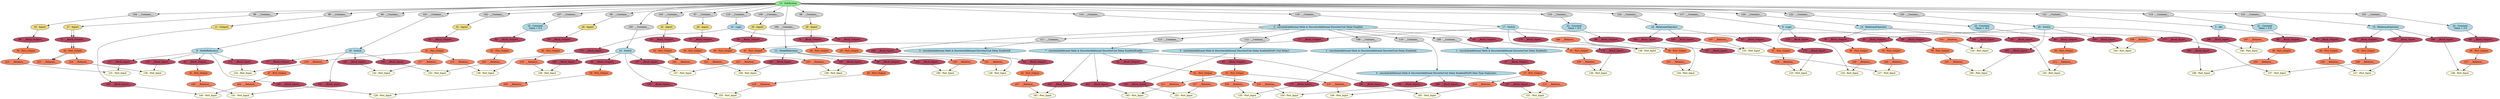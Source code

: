 digraph HAutopilot_opt {
"0 - simulink/Additional Math & Discrete/Additional Discrete/Unit Delay Enabled" [style=filled, fillcolor=lightblue];
"1 - simulink/Additional Math & Discrete/Additional Discrete/Unit Delay Enabled/u" [style=filled, fillcolor=lightblue];
"2 - simulink/Additional Math & Discrete/Additional Discrete/Unit Delay Enabled/y" [style=filled, fillcolor=lightblue];
"3 - Abs" [style=filled, fillcolor=lightblue];
"4 - simulink/Additional Math & Discrete/Additional Discrete/Unit Delay Enabled/FixPt Data Type Duplicate1" [style=filled, fillcolor=lightblue];
"5 - simulink/Additional Math & Discrete/Additional Discrete/Unit Delay Enabled/E" [style=filled, fillcolor=lightblue];
"6 - simulink/Additional Math & Discrete/Additional Discrete/Unit Delay Enabled/FixPt Unit Delay1" [style=filled, fillcolor=lightblue];
"7 - simulink/Additional Math & Discrete/Additional Discrete/Unit Delay Enabled/Enable" [style=filled, fillcolor=lightblue];
"8 - ModelReference" [style=filled, fillcolor=lightblue];
"9 - Logic" [style=filled, fillcolor=lightblue];
"10 - Logic" [style=filled, fillcolor=lightblue];
"11 - Outport" [style=filled, fillcolor=lightgoldenrod];
"12 - ModelReference" [style=filled, fillcolor=lightblue];
"13 - SubSystem" [style=filled, fillcolor=lightgreen];
"14 - RelationalOperator" [style=filled, fillcolor=lightblue];
"15 - RelationalOperator" [style=filled, fillcolor=lightblue];
"16 - RelationalOperator" [style=filled, fillcolor=lightblue];
"17 - Switch" [style=filled, fillcolor=lightblue];
"18 - Switch" [style=filled, fillcolor=lightblue];
"19 - Switch" [style=filled, fillcolor=lightblue];
"20 - Switch" [style=filled, fillcolor=lightblue];
"21 - Constant\n Value = 0.0" [style=filled, fillcolor=lightblue];
"22 - Constant\n Value = 6.0" [style=filled, fillcolor=lightblue];
"23 - Constant\n Value = -6.0" [style=filled, fillcolor=lightblue];
"24 - Constant\n Value = 3.0" [style=filled, fillcolor=lightblue];
"25 - Constant\n Value = 0.0" [style=filled, fillcolor=lightblue];
"26 - Inport" [style=filled, fillcolor=lightgoldenrod];
"27 - Inport" [style=filled, fillcolor=lightgoldenrod];
"28 - Inport" [style=filled, fillcolor=lightgoldenrod];
"29 - Inport" [style=filled, fillcolor=lightgoldenrod];
"30 - Inport" [style=filled, fillcolor=lightgoldenrod];
"31 - Inport" [style=filled, fillcolor=lightgoldenrod];
"32 - Inport" [style=filled, fillcolor=lightgoldenrod];
"33 - Inport" [style=filled, fillcolor=lightgoldenrod];
"34 - Port_Output" [style=filled, fillcolor=coral];
"35 - Port_Output" [style=filled, fillcolor=coral];
"36 - Port_Output" [style=filled, fillcolor=coral];
"37 - Port_Output" [style=filled, fillcolor=coral];
"38 - Port_Output" [style=filled, fillcolor=coral];
"39 - Port_Output" [style=filled, fillcolor=coral];
"40 - Port_Output" [style=filled, fillcolor=coral];
"41 - Port_Output" [style=filled, fillcolor=coral];
"42 - Port_Output" [style=filled, fillcolor=coral];
"43 - Port_Output" [style=filled, fillcolor=coral];
"44 - Port_Output" [style=filled, fillcolor=coral];
"45 - Port_Output" [style=filled, fillcolor=coral];
"46 - Port_Output" [style=filled, fillcolor=coral];
"47 - Port_Output" [style=filled, fillcolor=coral];
"48 - Port_Output" [style=filled, fillcolor=coral];
"49 - Port_Output" [style=filled, fillcolor=coral];
"50 - Port_Output" [style=filled, fillcolor=coral];
"51 - Port_Output" [style=filled, fillcolor=coral];
"52 - Port_Output" [style=filled, fillcolor=coral];
"53 - Port_Output" [style=filled, fillcolor=coral];
"54 - Port_Output" [style=filled, fillcolor=coral];
"55 - Port_Output" [style=filled, fillcolor=coral];
"56 - Port_Output" [style=filled, fillcolor=coral];
"57 - Port_Output" [style=filled, fillcolor=coral];
"58 - Port_Output" [style=filled, fillcolor=coral];
"59 - Port_Output" [style=filled, fillcolor=coral];
"60 - Port_Output" [style=filled, fillcolor=coral];
"61 - Port_Output" [style=filled, fillcolor=coral];
"62 - Port_Output" [style=filled, fillcolor=coral];
"63 - Port_Output" [style=filled, fillcolor=coral];
"64 - __Block_Outport__" [style=filled, fillcolor="#b94a62"];
"65 - __Block_Outport__" [style=filled, fillcolor="#b94a62"];
"66 - __Block_Outport__" [style=filled, fillcolor="#b94a62"];
"67 - __Block_Outport__" [style=filled, fillcolor="#b94a62"];
"68 - __Block_Outport__" [style=filled, fillcolor="#b94a62"];
"69 - __Block_Outport__" [style=filled, fillcolor="#b94a62"];
"70 - __Block_Outport__" [style=filled, fillcolor="#b94a62"];
"71 - __Block_Outport__" [style=filled, fillcolor="#b94a62"];
"72 - __Block_Outport__" [style=filled, fillcolor="#b94a62"];
"73 - __Block_Outport__" [style=filled, fillcolor="#b94a62"];
"74 - __Block_Outport__" [style=filled, fillcolor="#b94a62"];
"75 - __Block_Outport__" [style=filled, fillcolor="#b94a62"];
"76 - __Block_Outport__" [style=filled, fillcolor="#b94a62"];
"77 - __Block_Outport__" [style=filled, fillcolor="#b94a62"];
"78 - __Block_Outport__" [style=filled, fillcolor="#b94a62"];
"79 - __Block_Outport__" [style=filled, fillcolor="#b94a62"];
"80 - __Block_Outport__" [style=filled, fillcolor="#b94a62"];
"81 - __Block_Outport__" [style=filled, fillcolor="#b94a62"];
"82 - __Block_Outport__" [style=filled, fillcolor="#b94a62"];
"83 - __Block_Outport__" [style=filled, fillcolor="#b94a62"];
"84 - __Block_Outport__" [style=filled, fillcolor="#b94a62"];
"85 - __Block_Outport__" [style=filled, fillcolor="#b94a62"];
"86 - __Block_Outport__" [style=filled, fillcolor="#b94a62"];
"87 - __Block_Outport__" [style=filled, fillcolor="#b94a62"];
"88 - __Block_Outport__" [style=filled, fillcolor="#b94a62"];
"89 - __Block_Outport__" [style=filled, fillcolor="#b94a62"];
"90 - __Block_Outport__" [style=filled, fillcolor="#b94a62"];
"91 - __Block_Outport__" [style=filled, fillcolor="#b94a62"];
"92 - __Block_Outport__" [style=filled, fillcolor="#b94a62"];
"93 - __Block_Outport__" [style=filled, fillcolor="#b94a62"];
"94 - __Contains__" [style=filled, fillcolor=lightgray];
"95 - __Contains__" [style=filled, fillcolor=lightgray];
"96 - __Contains__" [style=filled, fillcolor=lightgray];
"97 - __Contains__" [style=filled, fillcolor=lightgray];
"98 - __Contains__" [style=filled, fillcolor=lightgray];
"99 - __Contains__" [style=filled, fillcolor=lightgray];
"100 - __Contains__" [style=filled, fillcolor=lightgray];
"101 - __Contains__" [style=filled, fillcolor=lightgray];
"102 - __Contains__" [style=filled, fillcolor=lightgray];
"103 - __Contains__" [style=filled, fillcolor=lightgray];
"104 - __Contains__" [style=filled, fillcolor=lightgray];
"105 - __Contains__" [style=filled, fillcolor=lightgray];
"106 - __Contains__" [style=filled, fillcolor=lightgray];
"107 - __Contains__" [style=filled, fillcolor=lightgray];
"108 - __Contains__" [style=filled, fillcolor=lightgray];
"109 - __Contains__" [style=filled, fillcolor=lightgray];
"110 - __Contains__" [style=filled, fillcolor=lightgray];
"111 - __Contains__" [style=filled, fillcolor=lightgray];
"112 - __Contains__" [style=filled, fillcolor=lightgray];
"113 - __Contains__" [style=filled, fillcolor=lightgray];
"114 - __Contains__" [style=filled, fillcolor=lightgray];
"115 - __Contains__" [style=filled, fillcolor=lightgray];
"116 - __Contains__" [style=filled, fillcolor=lightgray];
"117 - __Contains__" [style=filled, fillcolor=lightgray];
"118 - __Contains__" [style=filled, fillcolor=lightgray];
"119 - __Contains__" [style=filled, fillcolor=lightgray];
"120 - __Contains__" [style=filled, fillcolor=lightgray];
"121 - __Contains__" [style=filled, fillcolor=lightgray];
"122 - __Contains__" [style=filled, fillcolor=lightgray];
"123 - __Contains__" [style=filled, fillcolor=lightgray];
"124 - __Contains__" [style=filled, fillcolor=lightgray];
"125 - __Contains__" [style=filled, fillcolor=lightgray];
"126 - __Contains__" [style=filled, fillcolor=lightgray];
"127 - Port_Input" [style=filled, fillcolor=lightyellow];
"128 - Port_Input" [style=filled, fillcolor=lightyellow];
"129 - Port_Input" [style=filled, fillcolor=lightyellow];
"130 - Port_Input" [style=filled, fillcolor=lightyellow];
"131 - Port_Input" [style=filled, fillcolor=lightyellow];
"132 - Port_Input" [style=filled, fillcolor=lightyellow];
"133 - Port_Input" [style=filled, fillcolor=lightyellow];
"134 - Port_Input" [style=filled, fillcolor=lightyellow];
"135 - Port_Input" [style=filled, fillcolor=lightyellow];
"136 - Port_Input" [style=filled, fillcolor=lightyellow];
"137 - Port_Input" [style=filled, fillcolor=lightyellow];
"138 - Port_Input" [style=filled, fillcolor=lightyellow];
"139 - Port_Input" [style=filled, fillcolor=lightyellow];
"140 - Port_Input" [style=filled, fillcolor=lightyellow];
"141 - Port_Input" [style=filled, fillcolor=lightyellow];
"142 - Port_Input" [style=filled, fillcolor=lightyellow];
"143 - Port_Input" [style=filled, fillcolor=lightyellow];
"144 - Port_Input" [style=filled, fillcolor=lightyellow];
"145 - Port_Input" [style=filled, fillcolor=lightyellow];
"146 - Port_Input" [style=filled, fillcolor=lightyellow];
"147 - Port_Input" [style=filled, fillcolor=lightyellow];
"148 - Port_Input" [style=filled, fillcolor=lightyellow];
"149 - Port_Input" [style=filled, fillcolor=lightyellow];
"150 - Port_Input" [style=filled, fillcolor=lightyellow];
"151 - Port_Input" [style=filled, fillcolor=lightyellow];
"152 - Port_Input" [style=filled, fillcolor=lightyellow];
"153 - Port_Input" [style=filled, fillcolor=lightyellow];
"154 - Port_Input" [style=filled, fillcolor=lightyellow];
"155 - Port_Input" [style=filled, fillcolor=lightyellow];
"156 - Port_Input" [style=filled, fillcolor=lightyellow];
"157 - Port_Input" [style=filled, fillcolor=lightyellow];
"158 - Port_Input" [style=filled, fillcolor=lightyellow];
"159 - Port_Input" [style=filled, fillcolor=lightyellow];
"160 - Port_Input" [style=filled, fillcolor=lightyellow];
"161 - Port_Input" [style=filled, fillcolor=lightyellow];
"162 - Port_Input" [style=filled, fillcolor=lightyellow];
"163 - Port_Input" [style=filled, fillcolor=lightyellow];
"164 - Port_Input" [style=filled, fillcolor=lightyellow];
"165 - Port_Input" [style=filled, fillcolor=lightyellow];
"166 - Port_Input" [style=filled, fillcolor=lightyellow];
"167 - __Block_Inport__" [style=filled, fillcolor="#b94a62"];
"168 - __Block_Inport__" [style=filled, fillcolor="#b94a62"];
"169 - __Block_Inport__" [style=filled, fillcolor="#b94a62"];
"170 - __Block_Inport__" [style=filled, fillcolor="#b94a62"];
"171 - __Block_Inport__" [style=filled, fillcolor="#b94a62"];
"172 - __Block_Inport__" [style=filled, fillcolor="#b94a62"];
"173 - __Block_Inport__" [style=filled, fillcolor="#b94a62"];
"174 - __Block_Inport__" [style=filled, fillcolor="#b94a62"];
"175 - __Block_Inport__" [style=filled, fillcolor="#b94a62"];
"176 - __Block_Inport__" [style=filled, fillcolor="#b94a62"];
"177 - __Block_Inport__" [style=filled, fillcolor="#b94a62"];
"178 - __Block_Inport__" [style=filled, fillcolor="#b94a62"];
"179 - __Block_Inport__" [style=filled, fillcolor="#b94a62"];
"180 - __Block_Inport__" [style=filled, fillcolor="#b94a62"];
"181 - __Block_Inport__" [style=filled, fillcolor="#b94a62"];
"182 - __Block_Inport__" [style=filled, fillcolor="#b94a62"];
"183 - __Block_Inport__" [style=filled, fillcolor="#b94a62"];
"184 - __Block_Inport__" [style=filled, fillcolor="#b94a62"];
"185 - __Block_Inport__" [style=filled, fillcolor="#b94a62"];
"186 - __Block_Inport__" [style=filled, fillcolor="#b94a62"];
"187 - __Block_Inport__" [style=filled, fillcolor="#b94a62"];
"188 - __Block_Inport__" [style=filled, fillcolor="#b94a62"];
"189 - __Block_Inport__" [style=filled, fillcolor="#b94a62"];
"190 - __Block_Inport__" [style=filled, fillcolor="#b94a62"];
"191 - __Block_Inport__" [style=filled, fillcolor="#b94a62"];
"192 - __Block_Inport__" [style=filled, fillcolor="#b94a62"];
"193 - __Block_Inport__" [style=filled, fillcolor="#b94a62"];
"194 - __Block_Inport__" [style=filled, fillcolor="#b94a62"];
"195 - __Block_Inport__" [style=filled, fillcolor="#b94a62"];
"196 - __Block_Inport__" [style=filled, fillcolor="#b94a62"];
"197 - __Block_Inport__" [style=filled, fillcolor="#b94a62"];
"198 - __Block_Inport__" [style=filled, fillcolor="#b94a62"];
"199 - __Block_Inport__" [style=filled, fillcolor="#b94a62"];
"200 - __Block_Inport__" [style=filled, fillcolor="#b94a62"];
"201 - __Block_Inport__" [style=filled, fillcolor="#b94a62"];
"202 - __Block_Inport__" [style=filled, fillcolor="#b94a62"];
"203 - __Block_Inport__" [style=filled, fillcolor="#b94a62"];
"204 - __Block_Inport__" [style=filled, fillcolor="#b94a62"];
"205 - __Block_Inport__" [style=filled, fillcolor="#b94a62"];
"206 - __Block_Inport__" [style=filled, fillcolor="#b94a62"];
"207 - __Relation__" [style=filled, fillcolor="#f78465"];
"208 - __Relation__" [style=filled, fillcolor="#f78465"];
"209 - __Relation__" [style=filled, fillcolor="#f78465"];
"210 - __Relation__" [style=filled, fillcolor="#f78465"];
"211 - __Relation__" [style=filled, fillcolor="#f78465"];
"212 - __Relation__" [style=filled, fillcolor="#f78465"];
"213 - __Relation__" [style=filled, fillcolor="#f78465"];
"214 - __Relation__" [style=filled, fillcolor="#f78465"];
"215 - __Relation__" [style=filled, fillcolor="#f78465"];
"216 - __Relation__" [style=filled, fillcolor="#f78465"];
"217 - __Relation__" [style=filled, fillcolor="#f78465"];
"218 - __Relation__" [style=filled, fillcolor="#f78465"];
"219 - __Relation__" [style=filled, fillcolor="#f78465"];
"220 - __Relation__" [style=filled, fillcolor="#f78465"];
"221 - __Relation__" [style=filled, fillcolor="#f78465"];
"222 - __Relation__" [style=filled, fillcolor="#f78465"];
"223 - __Relation__" [style=filled, fillcolor="#f78465"];
"224 - __Relation__" [style=filled, fillcolor="#f78465"];
"225 - __Relation__" [style=filled, fillcolor="#f78465"];
"226 - __Relation__" [style=filled, fillcolor="#f78465"];
"227 - __Relation__" [style=filled, fillcolor="#f78465"];
"228 - __Relation__" [style=filled, fillcolor="#f78465"];
"229 - __Relation__" [style=filled, fillcolor="#f78465"];
"230 - __Relation__" [style=filled, fillcolor="#f78465"];
"231 - __Relation__" [style=filled, fillcolor="#f78465"];
"232 - __Relation__" [style=filled, fillcolor="#f78465"];
"233 - __Relation__" [style=filled, fillcolor="#f78465"];
"234 - __Relation__" [style=filled, fillcolor="#f78465"];
"235 - __Relation__" [style=filled, fillcolor="#f78465"];
"236 - __Relation__" [style=filled, fillcolor="#f78465"];
"237 - __Relation__" [style=filled, fillcolor="#f78465"];
"238 - __Relation__" [style=filled, fillcolor="#f78465"];
"239 - __Relation__" [style=filled, fillcolor="#f78465"];
"240 - __Relation__" [style=filled, fillcolor="#f78465"];
"241 - __Relation__" [style=filled, fillcolor="#f78465"];
"242 - __Relation__" [style=filled, fillcolor="#f78465"];
"243 - __Relation__" [style=filled, fillcolor="#f78465"];
"244 - __Relation__" [style=filled, fillcolor="#f78465"];
"245 - __Relation__" [style=filled, fillcolor="#f78465"];
"246 - __Relation__" [style=filled, fillcolor="#f78465"];
"247 - __Relation__" [style=filled, fillcolor="#f78465"];
"248 - __Relation__" [style=filled, fillcolor="#f78465"];
"0 - simulink/Additional Math & Discrete/Additional Discrete/Unit Delay Enabled" -> "113 - __Contains__";
"0 - simulink/Additional Math & Discrete/Additional Discrete/Unit Delay Enabled" -> "112 - __Contains__";
"0 - simulink/Additional Math & Discrete/Additional Discrete/Unit Delay Enabled" -> "111 - __Contains__";
"0 - simulink/Additional Math & Discrete/Additional Discrete/Unit Delay Enabled" -> "110 - __Contains__";
"0 - simulink/Additional Math & Discrete/Additional Discrete/Unit Delay Enabled" -> "109 - __Contains__";
"0 - simulink/Additional Math & Discrete/Additional Discrete/Unit Delay Enabled" -> "108 - __Contains__";
"0 - simulink/Additional Math & Discrete/Additional Discrete/Unit Delay Enabled" -> "64 - __Block_Outport__";
"1 - simulink/Additional Math & Discrete/Additional Discrete/Unit Delay Enabled/u" -> "67 - __Block_Outport__";
"3 - Abs" -> "79 - __Block_Outport__";
"5 - simulink/Additional Math & Discrete/Additional Discrete/Unit Delay Enabled/E" -> "84 - __Block_Outport__";
"6 - simulink/Additional Math & Discrete/Additional Discrete/Unit Delay Enabled/FixPt Unit Delay1" -> "85 - __Block_Outport__";
"7 - simulink/Additional Math & Discrete/Additional Discrete/Unit Delay Enabled/Enable" -> "91 - __Block_Outport__";
"8 - ModelReference" -> "65 - __Block_Outport__";
"9 - Logic" -> "69 - __Block_Outport__";
"10 - Logic" -> "75 - __Block_Outport__";
"12 - ModelReference" -> "90 - __Block_Outport__";
"13 - SubSystem" -> "114 - __Contains__";
"13 - SubSystem" -> "115 - __Contains__";
"13 - SubSystem" -> "116 - __Contains__";
"13 - SubSystem" -> "117 - __Contains__";
"13 - SubSystem" -> "118 - __Contains__";
"13 - SubSystem" -> "119 - __Contains__";
"13 - SubSystem" -> "120 - __Contains__";
"13 - SubSystem" -> "121 - __Contains__";
"13 - SubSystem" -> "122 - __Contains__";
"13 - SubSystem" -> "123 - __Contains__";
"13 - SubSystem" -> "124 - __Contains__";
"13 - SubSystem" -> "125 - __Contains__";
"13 - SubSystem" -> "126 - __Contains__";
"13 - SubSystem" -> "107 - __Contains__";
"13 - SubSystem" -> "106 - __Contains__";
"13 - SubSystem" -> "105 - __Contains__";
"13 - SubSystem" -> "104 - __Contains__";
"13 - SubSystem" -> "103 - __Contains__";
"13 - SubSystem" -> "102 - __Contains__";
"13 - SubSystem" -> "101 - __Contains__";
"13 - SubSystem" -> "100 - __Contains__";
"13 - SubSystem" -> "99 - __Contains__";
"13 - SubSystem" -> "98 - __Contains__";
"13 - SubSystem" -> "97 - __Contains__";
"13 - SubSystem" -> "96 - __Contains__";
"13 - SubSystem" -> "95 - __Contains__";
"13 - SubSystem" -> "94 - __Contains__";
"14 - RelationalOperator" -> "78 - __Block_Outport__";
"15 - RelationalOperator" -> "82 - __Block_Outport__";
"16 - RelationalOperator" -> "87 - __Block_Outport__";
"17 - Switch" -> "71 - __Block_Outport__";
"18 - Switch" -> "77 - __Block_Outport__";
"19 - Switch" -> "89 - __Block_Outport__";
"20 - Switch" -> "93 - __Block_Outport__";
"21 - Constant\n Value = 0.0" -> "66 - __Block_Outport__";
"22 - Constant\n Value = 6.0" -> "68 - __Block_Outport__";
"23 - Constant\n Value = -6.0" -> "80 - __Block_Outport__";
"24 - Constant\n Value = 3.0" -> "88 - __Block_Outport__";
"25 - Constant\n Value = 0.0" -> "92 - __Block_Outport__";
"26 - Inport" -> "70 - __Block_Outport__";
"27 - Inport" -> "72 - __Block_Outport__";
"27 - Inport" -> "72 - __Block_Outport__";
"28 - Inport" -> "73 - __Block_Outport__";
"29 - Inport" -> "74 - __Block_Outport__";
"30 - Inport" -> "76 - __Block_Outport__";
"31 - Inport" -> "81 - __Block_Outport__";
"32 - Inport" -> "83 - __Block_Outport__";
"33 - Inport" -> "86 - __Block_Outport__";
"34 - Port_Output" -> "239 - __Relation__";
"35 - Port_Output" -> "245 - __Relation__";
"36 - Port_Output" -> "230 - __Relation__";
"37 - Port_Output" -> "214 - __Relation__";
"37 - Port_Output" -> "213 - __Relation__";
"38 - Port_Output" -> "233 - __Relation__";
"39 - Port_Output" -> "231 - __Relation__";
"40 - Port_Output" -> "219 - __Relation__";
"41 - Port_Output" -> "232 - __Relation__";
"42 - Port_Output" -> "223 - __Relation__";
"42 - Port_Output" -> "224 - __Relation__";
"42 - Port_Output" -> "223 - __Relation__";
"43 - Port_Output" -> "221 - __Relation__";
"44 - Port_Output" -> "220 - __Relation__";
"45 - Port_Output" -> "241 - __Relation__";
"46 - Port_Output" -> "225 - __Relation__";
"47 - Port_Output" -> "244 - __Relation__";
"48 - Port_Output" -> "229 - __Relation__";
"49 - Port_Output" -> "238 - __Relation__";
"50 - Port_Output" -> "212 - __Relation__";
"51 - Port_Output" -> "217 - __Relation__";
"51 - Port_Output" -> "216 - __Relation__";
"51 - Port_Output" -> "215 - __Relation__";
"52 - Port_Output" -> "248 - __Relation__";
"53 - Port_Output" -> "242 - __Relation__";
"53 - Port_Output" -> "242 - __Relation__";
"54 - Port_Output" -> "207 - __Relation__";
"55 - Port_Output" -> "211 - __Relation__";
"55 - Port_Output" -> "210 - __Relation__";
"55 - Port_Output" -> "209 - __Relation__";
"56 - Port_Output" -> "222 - __Relation__";
"57 - Port_Output" -> "228 - __Relation__";
"58 - Port_Output" -> "237 - __Relation__";
"59 - Port_Output" -> "208 - __Relation__";
"60 - Port_Output" -> "218 - __Relation__";
"61 - Port_Output" -> "227 - __Relation__";
"61 - Port_Output" -> "226 - __Relation__";
"62 - Port_Output" -> "243 - __Relation__";
"63 - Port_Output" -> "240 - __Relation__";
"64 - __Block_Outport__" -> "34 - Port_Output";
"65 - __Block_Outport__" -> "35 - Port_Output";
"66 - __Block_Outport__" -> "36 - Port_Output";
"67 - __Block_Outport__" -> "37 - Port_Output";
"68 - __Block_Outport__" -> "38 - Port_Output";
"69 - __Block_Outport__" -> "39 - Port_Output";
"70 - __Block_Outport__" -> "40 - Port_Output";
"71 - __Block_Outport__" -> "41 - Port_Output";
"72 - __Block_Outport__" -> "42 - Port_Output";
"72 - __Block_Outport__" -> "42 - Port_Output";
"73 - __Block_Outport__" -> "43 - Port_Output";
"74 - __Block_Outport__" -> "44 - Port_Output";
"75 - __Block_Outport__" -> "45 - Port_Output";
"76 - __Block_Outport__" -> "46 - Port_Output";
"77 - __Block_Outport__" -> "47 - Port_Output";
"78 - __Block_Outport__" -> "48 - Port_Output";
"79 - __Block_Outport__" -> "49 - Port_Output";
"80 - __Block_Outport__" -> "50 - Port_Output";
"81 - __Block_Outport__" -> "51 - Port_Output";
"82 - __Block_Outport__" -> "52 - Port_Output";
"83 - __Block_Outport__" -> "53 - Port_Output";
"83 - __Block_Outport__" -> "53 - Port_Output";
"84 - __Block_Outport__" -> "54 - Port_Output";
"85 - __Block_Outport__" -> "55 - Port_Output";
"86 - __Block_Outport__" -> "56 - Port_Output";
"87 - __Block_Outport__" -> "57 - Port_Output";
"88 - __Block_Outport__" -> "58 - Port_Output";
"89 - __Block_Outport__" -> "59 - Port_Output";
"90 - __Block_Outport__" -> "60 - Port_Output";
"91 - __Block_Outport__" -> "61 - Port_Output";
"92 - __Block_Outport__" -> "62 - Port_Output";
"93 - __Block_Outport__" -> "63 - Port_Output";
"94 - __Contains__" -> "8 - ModelReference";
"95 - __Contains__" -> "26 - Inport";
"96 - __Contains__" -> "27 - Inport";
"97 - __Contains__" -> "28 - Inport";
"98 - __Contains__" -> "29 - Inport";
"99 - __Contains__" -> "11 - Outport";
"100 - __Contains__" -> "30 - Inport";
"101 - __Contains__" -> "18 - Switch";
"102 - __Contains__" -> "31 - Inport";
"103 - __Contains__" -> "32 - Inport";
"104 - __Contains__" -> "33 - Inport";
"105 - __Contains__" -> "19 - Switch";
"106 - __Contains__" -> "12 - ModelReference";
"107 - __Contains__" -> "25 - Constant\n Value = 0.0";
"108 - __Contains__" -> "1 - simulink/Additional Math & Discrete/Additional Discrete/Unit Delay Enabled/u";
"109 - __Contains__" -> "2 - simulink/Additional Math & Discrete/Additional Discrete/Unit Delay Enabled/y";
"110 - __Contains__" -> "4 - simulink/Additional Math & Discrete/Additional Discrete/Unit Delay Enabled/FixPt Data Type Duplicate1";
"111 - __Contains__" -> "5 - simulink/Additional Math & Discrete/Additional Discrete/Unit Delay Enabled/E";
"112 - __Contains__" -> "6 - simulink/Additional Math & Discrete/Additional Discrete/Unit Delay Enabled/FixPt Unit Delay1";
"113 - __Contains__" -> "7 - simulink/Additional Math & Discrete/Additional Discrete/Unit Delay Enabled/Enable";
"114 - __Contains__" -> "0 - simulink/Additional Math & Discrete/Additional Discrete/Unit Delay Enabled";
"115 - __Contains__" -> "21 - Constant\n Value = 0.0";
"116 - __Contains__" -> "22 - Constant\n Value = 6.0";
"117 - __Contains__" -> "9 - Logic";
"118 - __Contains__" -> "17 - Switch";
"119 - __Contains__" -> "10 - Logic";
"120 - __Contains__" -> "14 - RelationalOperator";
"121 - __Contains__" -> "3 - Abs";
"122 - __Contains__" -> "23 - Constant\n Value = -6.0";
"123 - __Contains__" -> "15 - RelationalOperator";
"124 - __Contains__" -> "16 - RelationalOperator";
"125 - __Contains__" -> "24 - Constant\n Value = 3.0";
"126 - __Contains__" -> "20 - Switch";
"167 - __Block_Inport__" -> "127 - Port_Input";
"168 - __Block_Inport__" -> "128 - Port_Input";
"169 - __Block_Inport__" -> "129 - Port_Input";
"170 - __Block_Inport__" -> "130 - Port_Input";
"171 - __Block_Inport__" -> "131 - Port_Input";
"172 - __Block_Inport__" -> "132 - Port_Input";
"173 - __Block_Inport__" -> "133 - Port_Input";
"174 - __Block_Inport__" -> "134 - Port_Input";
"175 - __Block_Inport__" -> "135 - Port_Input";
"176 - __Block_Inport__" -> "136 - Port_Input";
"177 - __Block_Inport__" -> "137 - Port_Input";
"178 - __Block_Inport__" -> "138 - Port_Input";
"179 - __Block_Inport__" -> "139 - Port_Input";
"180 - __Block_Inport__" -> "140 - Port_Input";
"181 - __Block_Inport__" -> "141 - Port_Input";
"182 - __Block_Inport__" -> "142 - Port_Input";
"183 - __Block_Inport__" -> "143 - Port_Input";
"184 - __Block_Inport__" -> "144 - Port_Input";
"185 - __Block_Inport__" -> "145 - Port_Input";
"186 - __Block_Inport__" -> "146 - Port_Input";
"187 - __Block_Inport__" -> "147 - Port_Input";
"188 - __Block_Inport__" -> "148 - Port_Input";
"189 - __Block_Inport__" -> "149 - Port_Input";
"190 - __Block_Inport__" -> "150 - Port_Input";
"191 - __Block_Inport__" -> "151 - Port_Input";
"192 - __Block_Inport__" -> "152 - Port_Input";
"193 - __Block_Inport__" -> "153 - Port_Input";
"194 - __Block_Inport__" -> "154 - Port_Input";
"195 - __Block_Inport__" -> "155 - Port_Input";
"196 - __Block_Inport__" -> "156 - Port_Input";
"197 - __Block_Inport__" -> "157 - Port_Input";
"198 - __Block_Inport__" -> "158 - Port_Input";
"199 - __Block_Inport__" -> "159 - Port_Input";
"200 - __Block_Inport__" -> "160 - Port_Input";
"201 - __Block_Inport__" -> "161 - Port_Input";
"202 - __Block_Inport__" -> "162 - Port_Input";
"203 - __Block_Inport__" -> "163 - Port_Input";
"204 - __Block_Inport__" -> "164 - Port_Input";
"205 - __Block_Inport__" -> "165 - Port_Input";
"206 - __Block_Inport__" -> "166 - Port_Input";
"0 - simulink/Additional Math & Discrete/Additional Discrete/Unit Delay Enabled" -> "167 - __Block_Inport__";
"0 - simulink/Additional Math & Discrete/Additional Discrete/Unit Delay Enabled" -> "168 - __Block_Inport__";
"8 - ModelReference" -> "169 - __Block_Inport__";
"8 - ModelReference" -> "170 - __Block_Inport__";
"8 - ModelReference" -> "171 - __Block_Inport__";
"8 - ModelReference" -> "172 - __Block_Inport__";
"9 - Logic" -> "173 - __Block_Inport__";
"9 - Logic" -> "174 - __Block_Inport__";
"2 - simulink/Additional Math & Discrete/Additional Discrete/Unit Delay Enabled/y" -> "175 - __Block_Inport__";
"17 - Switch" -> "176 - __Block_Inport__";
"17 - Switch" -> "177 - __Block_Inport__";
"17 - Switch" -> "178 - __Block_Inport__";
"10 - Logic" -> "179 - __Block_Inport__";
"11 - Outport" -> "180 - __Block_Inport__";
"18 - Switch" -> "181 - __Block_Inport__";
"18 - Switch" -> "182 - __Block_Inport__";
"18 - Switch" -> "183 - __Block_Inport__";
"14 - RelationalOperator" -> "184 - __Block_Inport__";
"14 - RelationalOperator" -> "185 - __Block_Inport__";
"3 - Abs" -> "186 - __Block_Inport__";
"15 - RelationalOperator" -> "187 - __Block_Inport__";
"15 - RelationalOperator" -> "188 - __Block_Inport__";
"4 - simulink/Additional Math & Discrete/Additional Discrete/Unit Delay Enabled/FixPt Data Type Duplicate1" -> "189 - __Block_Inport__";
"4 - simulink/Additional Math & Discrete/Additional Discrete/Unit Delay Enabled/FixPt Data Type Duplicate1" -> "190 - __Block_Inport__";
"4 - simulink/Additional Math & Discrete/Additional Discrete/Unit Delay Enabled/FixPt Data Type Duplicate1" -> "191 - __Block_Inport__";
"6 - simulink/Additional Math & Discrete/Additional Discrete/Unit Delay Enabled/FixPt Unit Delay1" -> "192 - __Block_Inport__";
"16 - RelationalOperator" -> "193 - __Block_Inport__";
"16 - RelationalOperator" -> "194 - __Block_Inport__";
"19 - Switch" -> "195 - __Block_Inport__";
"19 - Switch" -> "196 - __Block_Inport__";
"19 - Switch" -> "197 - __Block_Inport__";
"12 - ModelReference" -> "198 - __Block_Inport__";
"12 - ModelReference" -> "199 - __Block_Inport__";
"12 - ModelReference" -> "200 - __Block_Inport__";
"7 - simulink/Additional Math & Discrete/Additional Discrete/Unit Delay Enabled/Enable" -> "201 - __Block_Inport__";
"7 - simulink/Additional Math & Discrete/Additional Discrete/Unit Delay Enabled/Enable" -> "202 - __Block_Inport__";
"7 - simulink/Additional Math & Discrete/Additional Discrete/Unit Delay Enabled/Enable" -> "203 - __Block_Inport__";
"20 - Switch" -> "204 - __Block_Inport__";
"20 - Switch" -> "205 - __Block_Inport__";
"20 - Switch" -> "206 - __Block_Inport__";
"207 - __Relation__" -> "162 - Port_Input";
"208 - __Relation__" -> "129 - Port_Input";
"209 - __Relation__" -> "135 - Port_Input";
"210 - __Relation__" -> "149 - Port_Input";
"211 - __Relation__" -> "163 - Port_Input";
"212 - __Relation__" -> "145 - Port_Input";
"213 - __Relation__" -> "151 - Port_Input";
"214 - __Relation__" -> "161 - Port_Input";
"215 - __Relation__" -> "139 - Port_Input";
"216 - __Relation__" -> "132 - Port_Input";
"217 - __Relation__" -> "142 - Port_Input";
"218 - __Relation__" -> "155 - Port_Input";
"219 - __Relation__" -> "156 - Port_Input";
"220 - __Relation__" -> "160 - Port_Input";
"221 - __Relation__" -> "159 - Port_Input";
"222 - __Relation__" -> "131 - Port_Input";
"224 - __Relation__" -> "130 - Port_Input";
"225 - __Relation__" -> "158 - Port_Input";
"226 - __Relation__" -> "150 - Port_Input";
"227 - __Relation__" -> "152 - Port_Input";
"228 - __Relation__" -> "133 - Port_Input";
"229 - __Relation__" -> "134 - Port_Input";
"230 - __Relation__" -> "166 - Port_Input";
"231 - __Relation__" -> "165 - Port_Input";
"232 - __Relation__" -> "157 - Port_Input";
"233 - __Relation__" -> "154 - Port_Input";
"234 - __Relation__" -> "144 - Port_Input";
"235 - __Relation__" -> "153 - Port_Input";
"236 - __Relation__" -> "164 - Port_Input";
"237 - __Relation__" -> "148 - Port_Input";
"238 - __Relation__" -> "147 - Port_Input";
"239 - __Relation__" -> "136 - Port_Input";
"240 - __Relation__" -> "127 - Port_Input";
"241 - __Relation__" -> "128 - Port_Input";
"243 - __Relation__" -> "143 - Port_Input";
"244 - __Relation__" -> "140 - Port_Input";
"245 - __Relation__" -> "141 - Port_Input";
"246 - __Relation__" -> "138 - Port_Input";
"247 - __Relation__" -> "146 - Port_Input";
"248 - __Relation__" -> "137 - Port_Input";
}
